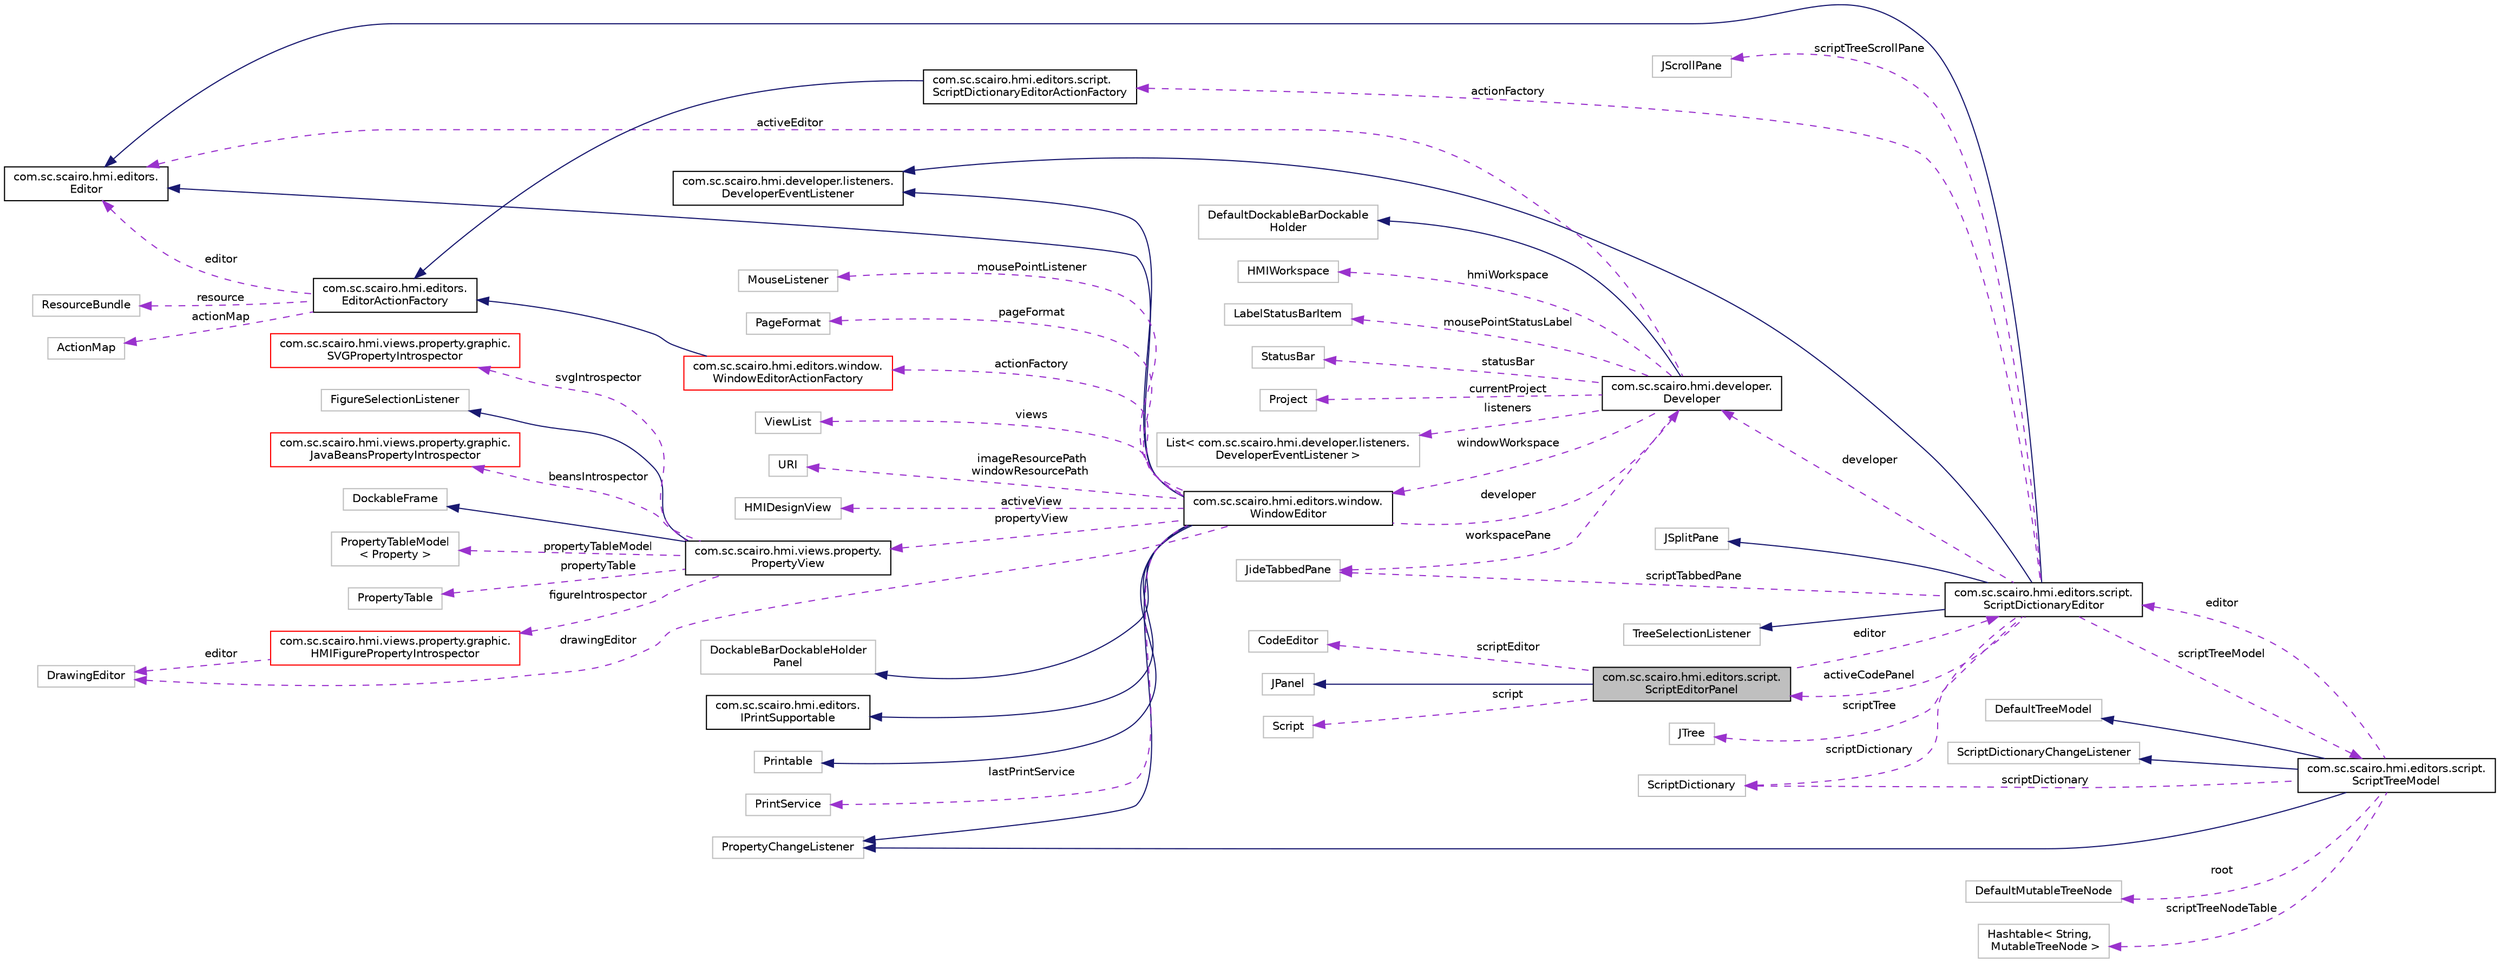digraph "com.sc.scairo.hmi.editors.script.ScriptEditorPanel"
{
 // LATEX_PDF_SIZE
  edge [fontname="Helvetica",fontsize="10",labelfontname="Helvetica",labelfontsize="10"];
  node [fontname="Helvetica",fontsize="10",shape=record];
  rankdir="LR";
  Node1 [label="com.sc.scairo.hmi.editors.script.\lScriptEditorPanel",height=0.2,width=0.4,color="black", fillcolor="grey75", style="filled", fontcolor="black",tooltip=" "];
  Node2 -> Node1 [dir="back",color="midnightblue",fontsize="10",style="solid",fontname="Helvetica"];
  Node2 [label="JPanel",height=0.2,width=0.4,color="grey75", fillcolor="white", style="filled",tooltip=" "];
  Node3 -> Node1 [dir="back",color="darkorchid3",fontsize="10",style="dashed",label=" script" ,fontname="Helvetica"];
  Node3 [label="Script",height=0.2,width=0.4,color="grey75", fillcolor="white", style="filled",tooltip=" "];
  Node4 -> Node1 [dir="back",color="darkorchid3",fontsize="10",style="dashed",label=" scriptEditor" ,fontname="Helvetica"];
  Node4 [label="CodeEditor",height=0.2,width=0.4,color="grey75", fillcolor="white", style="filled",tooltip=" "];
  Node5 -> Node1 [dir="back",color="darkorchid3",fontsize="10",style="dashed",label=" editor" ,fontname="Helvetica"];
  Node5 [label="com.sc.scairo.hmi.editors.script.\lScriptDictionaryEditor",height=0.2,width=0.4,color="black", fillcolor="white", style="filled",URL="$classcom_1_1sc_1_1scairo_1_1hmi_1_1editors_1_1script_1_1_script_dictionary_editor.html",tooltip=" "];
  Node6 -> Node5 [dir="back",color="midnightblue",fontsize="10",style="solid",fontname="Helvetica"];
  Node6 [label="JSplitPane",height=0.2,width=0.4,color="grey75", fillcolor="white", style="filled",tooltip=" "];
  Node7 -> Node5 [dir="back",color="midnightblue",fontsize="10",style="solid",fontname="Helvetica"];
  Node7 [label="com.sc.scairo.hmi.developer.listeners.\lDeveloperEventListener",height=0.2,width=0.4,color="black", fillcolor="white", style="filled",URL="$interfacecom_1_1sc_1_1scairo_1_1hmi_1_1developer_1_1listeners_1_1_developer_event_listener.html",tooltip=" "];
  Node8 -> Node5 [dir="back",color="midnightblue",fontsize="10",style="solid",fontname="Helvetica"];
  Node8 [label="com.sc.scairo.hmi.editors.\lEditor",height=0.2,width=0.4,color="black", fillcolor="white", style="filled",URL="$interfacecom_1_1sc_1_1scairo_1_1hmi_1_1editors_1_1_editor.html",tooltip=" "];
  Node9 -> Node5 [dir="back",color="midnightblue",fontsize="10",style="solid",fontname="Helvetica"];
  Node9 [label="TreeSelectionListener",height=0.2,width=0.4,color="grey75", fillcolor="white", style="filled",tooltip=" "];
  Node10 -> Node5 [dir="back",color="darkorchid3",fontsize="10",style="dashed",label=" scriptTreeModel" ,fontname="Helvetica"];
  Node10 [label="com.sc.scairo.hmi.editors.script.\lScriptTreeModel",height=0.2,width=0.4,color="black", fillcolor="white", style="filled",URL="$classcom_1_1sc_1_1scairo_1_1hmi_1_1editors_1_1script_1_1_script_tree_model.html",tooltip=" "];
  Node11 -> Node10 [dir="back",color="midnightblue",fontsize="10",style="solid",fontname="Helvetica"];
  Node11 [label="DefaultTreeModel",height=0.2,width=0.4,color="grey75", fillcolor="white", style="filled",tooltip=" "];
  Node12 -> Node10 [dir="back",color="midnightblue",fontsize="10",style="solid",fontname="Helvetica"];
  Node12 [label="ScriptDictionaryChangeListener",height=0.2,width=0.4,color="grey75", fillcolor="white", style="filled",tooltip=" "];
  Node13 -> Node10 [dir="back",color="midnightblue",fontsize="10",style="solid",fontname="Helvetica"];
  Node13 [label="PropertyChangeListener",height=0.2,width=0.4,color="grey75", fillcolor="white", style="filled",tooltip=" "];
  Node14 -> Node10 [dir="back",color="darkorchid3",fontsize="10",style="dashed",label=" scriptDictionary" ,fontname="Helvetica"];
  Node14 [label="ScriptDictionary",height=0.2,width=0.4,color="grey75", fillcolor="white", style="filled",tooltip=" "];
  Node15 -> Node10 [dir="back",color="darkorchid3",fontsize="10",style="dashed",label=" root" ,fontname="Helvetica"];
  Node15 [label="DefaultMutableTreeNode",height=0.2,width=0.4,color="grey75", fillcolor="white", style="filled",tooltip=" "];
  Node16 -> Node10 [dir="back",color="darkorchid3",fontsize="10",style="dashed",label=" scriptTreeNodeTable" ,fontname="Helvetica"];
  Node16 [label="Hashtable\< String,\l MutableTreeNode \>",height=0.2,width=0.4,color="grey75", fillcolor="white", style="filled",tooltip=" "];
  Node5 -> Node10 [dir="back",color="darkorchid3",fontsize="10",style="dashed",label=" editor" ,fontname="Helvetica"];
  Node14 -> Node5 [dir="back",color="darkorchid3",fontsize="10",style="dashed",label=" scriptDictionary" ,fontname="Helvetica"];
  Node17 -> Node5 [dir="back",color="darkorchid3",fontsize="10",style="dashed",label=" actionFactory" ,fontname="Helvetica"];
  Node17 [label="com.sc.scairo.hmi.editors.script.\lScriptDictionaryEditorActionFactory",height=0.2,width=0.4,color="black", fillcolor="white", style="filled",URL="$classcom_1_1sc_1_1scairo_1_1hmi_1_1editors_1_1script_1_1_script_dictionary_editor_action_factory.html",tooltip=" "];
  Node18 -> Node17 [dir="back",color="midnightblue",fontsize="10",style="solid",fontname="Helvetica"];
  Node18 [label="com.sc.scairo.hmi.editors.\lEditorActionFactory",height=0.2,width=0.4,color="black", fillcolor="white", style="filled",URL="$classcom_1_1sc_1_1scairo_1_1hmi_1_1editors_1_1_editor_action_factory.html",tooltip=" "];
  Node19 -> Node18 [dir="back",color="darkorchid3",fontsize="10",style="dashed",label=" resource" ,fontname="Helvetica"];
  Node19 [label="ResourceBundle",height=0.2,width=0.4,color="grey75", fillcolor="white", style="filled",tooltip=" "];
  Node20 -> Node18 [dir="back",color="darkorchid3",fontsize="10",style="dashed",label=" actionMap" ,fontname="Helvetica"];
  Node20 [label="ActionMap",height=0.2,width=0.4,color="grey75", fillcolor="white", style="filled",tooltip=" "];
  Node8 -> Node18 [dir="back",color="darkorchid3",fontsize="10",style="dashed",label=" editor" ,fontname="Helvetica"];
  Node21 -> Node5 [dir="back",color="darkorchid3",fontsize="10",style="dashed",label=" scriptTabbedPane" ,fontname="Helvetica"];
  Node21 [label="JideTabbedPane",height=0.2,width=0.4,color="grey75", fillcolor="white", style="filled",tooltip=" "];
  Node22 -> Node5 [dir="back",color="darkorchid3",fontsize="10",style="dashed",label=" developer" ,fontname="Helvetica"];
  Node22 [label="com.sc.scairo.hmi.developer.\lDeveloper",height=0.2,width=0.4,color="black", fillcolor="white", style="filled",URL="$classcom_1_1sc_1_1scairo_1_1hmi_1_1developer_1_1_developer.html",tooltip=" "];
  Node23 -> Node22 [dir="back",color="midnightblue",fontsize="10",style="solid",fontname="Helvetica"];
  Node23 [label="DefaultDockableBarDockable\lHolder",height=0.2,width=0.4,color="grey75", fillcolor="white", style="filled",tooltip=" "];
  Node24 -> Node22 [dir="back",color="darkorchid3",fontsize="10",style="dashed",label=" hmiWorkspace" ,fontname="Helvetica"];
  Node24 [label="HMIWorkspace",height=0.2,width=0.4,color="grey75", fillcolor="white", style="filled",tooltip=" "];
  Node25 -> Node22 [dir="back",color="darkorchid3",fontsize="10",style="dashed",label=" windowWorkspace" ,fontname="Helvetica"];
  Node25 [label="com.sc.scairo.hmi.editors.window.\lWindowEditor",height=0.2,width=0.4,color="black", fillcolor="white", style="filled",URL="$classcom_1_1sc_1_1scairo_1_1hmi_1_1editors_1_1window_1_1_window_editor.html",tooltip=" "];
  Node26 -> Node25 [dir="back",color="midnightblue",fontsize="10",style="solid",fontname="Helvetica"];
  Node26 [label="DockableBarDockableHolder\lPanel",height=0.2,width=0.4,color="grey75", fillcolor="white", style="filled",tooltip=" "];
  Node7 -> Node25 [dir="back",color="midnightblue",fontsize="10",style="solid",fontname="Helvetica"];
  Node13 -> Node25 [dir="back",color="midnightblue",fontsize="10",style="solid",fontname="Helvetica"];
  Node8 -> Node25 [dir="back",color="midnightblue",fontsize="10",style="solid",fontname="Helvetica"];
  Node27 -> Node25 [dir="back",color="midnightblue",fontsize="10",style="solid",fontname="Helvetica"];
  Node27 [label="com.sc.scairo.hmi.editors.\lIPrintSupportable",height=0.2,width=0.4,color="black", fillcolor="white", style="filled",URL="$interfacecom_1_1sc_1_1scairo_1_1hmi_1_1editors_1_1_i_print_supportable.html",tooltip=" "];
  Node28 -> Node25 [dir="back",color="midnightblue",fontsize="10",style="solid",fontname="Helvetica"];
  Node28 [label="Printable",height=0.2,width=0.4,color="grey75", fillcolor="white", style="filled",tooltip=" "];
  Node29 -> Node25 [dir="back",color="darkorchid3",fontsize="10",style="dashed",label=" drawingEditor" ,fontname="Helvetica"];
  Node29 [label="DrawingEditor",height=0.2,width=0.4,color="grey75", fillcolor="white", style="filled",tooltip=" "];
  Node30 -> Node25 [dir="back",color="darkorchid3",fontsize="10",style="dashed",label=" lastPrintService" ,fontname="Helvetica"];
  Node30 [label="PrintService",height=0.2,width=0.4,color="grey75", fillcolor="white", style="filled",tooltip=" "];
  Node31 -> Node25 [dir="back",color="darkorchid3",fontsize="10",style="dashed",label=" mousePointListener" ,fontname="Helvetica"];
  Node31 [label="MouseListener",height=0.2,width=0.4,color="grey75", fillcolor="white", style="filled",tooltip=" "];
  Node32 -> Node25 [dir="back",color="darkorchid3",fontsize="10",style="dashed",label=" pageFormat" ,fontname="Helvetica"];
  Node32 [label="PageFormat",height=0.2,width=0.4,color="grey75", fillcolor="white", style="filled",tooltip=" "];
  Node33 -> Node25 [dir="back",color="darkorchid3",fontsize="10",style="dashed",label=" views" ,fontname="Helvetica"];
  Node33 [label="ViewList",height=0.2,width=0.4,color="grey75", fillcolor="white", style="filled",tooltip=" "];
  Node34 -> Node25 [dir="back",color="darkorchid3",fontsize="10",style="dashed",label=" imageResourcePath\nwindowResourcePath" ,fontname="Helvetica"];
  Node34 [label="URI",height=0.2,width=0.4,color="grey75", fillcolor="white", style="filled",tooltip=" "];
  Node35 -> Node25 [dir="back",color="darkorchid3",fontsize="10",style="dashed",label=" activeView" ,fontname="Helvetica"];
  Node35 [label="HMIDesignView",height=0.2,width=0.4,color="grey75", fillcolor="white", style="filled",tooltip=" "];
  Node22 -> Node25 [dir="back",color="darkorchid3",fontsize="10",style="dashed",label=" developer" ,fontname="Helvetica"];
  Node36 -> Node25 [dir="back",color="darkorchid3",fontsize="10",style="dashed",label=" propertyView" ,fontname="Helvetica"];
  Node36 [label="com.sc.scairo.hmi.views.property.\lPropertyView",height=0.2,width=0.4,color="black", fillcolor="white", style="filled",URL="$classcom_1_1sc_1_1scairo_1_1hmi_1_1views_1_1property_1_1_property_view.html",tooltip=" "];
  Node37 -> Node36 [dir="back",color="midnightblue",fontsize="10",style="solid",fontname="Helvetica"];
  Node37 [label="DockableFrame",height=0.2,width=0.4,color="grey75", fillcolor="white", style="filled",tooltip=" "];
  Node38 -> Node36 [dir="back",color="midnightblue",fontsize="10",style="solid",fontname="Helvetica"];
  Node38 [label="FigureSelectionListener",height=0.2,width=0.4,color="grey75", fillcolor="white", style="filled",tooltip=" "];
  Node39 -> Node36 [dir="back",color="darkorchid3",fontsize="10",style="dashed",label=" beansIntrospector" ,fontname="Helvetica"];
  Node39 [label="com.sc.scairo.hmi.views.property.graphic.\lJavaBeansPropertyIntrospector",height=0.2,width=0.4,color="red", fillcolor="white", style="filled",URL="$classcom_1_1sc_1_1scairo_1_1hmi_1_1views_1_1property_1_1graphic_1_1_java_beans_property_introspector.html",tooltip=" "];
  Node53 -> Node36 [dir="back",color="darkorchid3",fontsize="10",style="dashed",label=" figureIntrospector" ,fontname="Helvetica"];
  Node53 [label="com.sc.scairo.hmi.views.property.graphic.\lHMIFigurePropertyIntrospector",height=0.2,width=0.4,color="red", fillcolor="white", style="filled",URL="$classcom_1_1sc_1_1scairo_1_1hmi_1_1views_1_1property_1_1graphic_1_1_h_m_i_figure_property_introspector.html",tooltip=" "];
  Node29 -> Node53 [dir="back",color="darkorchid3",fontsize="10",style="dashed",label=" editor" ,fontname="Helvetica"];
  Node57 -> Node36 [dir="back",color="darkorchid3",fontsize="10",style="dashed",label=" propertyTableModel" ,fontname="Helvetica"];
  Node57 [label="PropertyTableModel\l\< Property \>",height=0.2,width=0.4,color="grey75", fillcolor="white", style="filled",tooltip=" "];
  Node58 -> Node36 [dir="back",color="darkorchid3",fontsize="10",style="dashed",label=" propertyTable" ,fontname="Helvetica"];
  Node58 [label="PropertyTable",height=0.2,width=0.4,color="grey75", fillcolor="white", style="filled",tooltip=" "];
  Node59 -> Node36 [dir="back",color="darkorchid3",fontsize="10",style="dashed",label=" svgIntrospector" ,fontname="Helvetica"];
  Node59 [label="com.sc.scairo.hmi.views.property.graphic.\lSVGPropertyIntrospector",height=0.2,width=0.4,color="red", fillcolor="white", style="filled",URL="$classcom_1_1sc_1_1scairo_1_1hmi_1_1views_1_1property_1_1graphic_1_1_s_v_g_property_introspector.html",tooltip=" "];
  Node62 -> Node25 [dir="back",color="darkorchid3",fontsize="10",style="dashed",label=" actionFactory" ,fontname="Helvetica"];
  Node62 [label="com.sc.scairo.hmi.editors.window.\lWindowEditorActionFactory",height=0.2,width=0.4,color="red", fillcolor="white", style="filled",URL="$classcom_1_1sc_1_1scairo_1_1hmi_1_1editors_1_1window_1_1_window_editor_action_factory.html",tooltip=" "];
  Node18 -> Node62 [dir="back",color="midnightblue",fontsize="10",style="solid",fontname="Helvetica"];
  Node67 -> Node22 [dir="back",color="darkorchid3",fontsize="10",style="dashed",label=" mousePointStatusLabel" ,fontname="Helvetica"];
  Node67 [label="LabelStatusBarItem",height=0.2,width=0.4,color="grey75", fillcolor="white", style="filled",tooltip=" "];
  Node21 -> Node22 [dir="back",color="darkorchid3",fontsize="10",style="dashed",label=" workspacePane" ,fontname="Helvetica"];
  Node68 -> Node22 [dir="back",color="darkorchid3",fontsize="10",style="dashed",label=" statusBar" ,fontname="Helvetica"];
  Node68 [label="StatusBar",height=0.2,width=0.4,color="grey75", fillcolor="white", style="filled",tooltip=" "];
  Node69 -> Node22 [dir="back",color="darkorchid3",fontsize="10",style="dashed",label=" currentProject" ,fontname="Helvetica"];
  Node69 [label="Project",height=0.2,width=0.4,color="grey75", fillcolor="white", style="filled",tooltip=" "];
  Node70 -> Node22 [dir="back",color="darkorchid3",fontsize="10",style="dashed",label=" listeners" ,fontname="Helvetica"];
  Node70 [label="List\< com.sc.scairo.hmi.developer.listeners.\lDeveloperEventListener \>",height=0.2,width=0.4,color="grey75", fillcolor="white", style="filled",tooltip=" "];
  Node8 -> Node22 [dir="back",color="darkorchid3",fontsize="10",style="dashed",label=" activeEditor" ,fontname="Helvetica"];
  Node1 -> Node5 [dir="back",color="darkorchid3",fontsize="10",style="dashed",label=" activeCodePanel" ,fontname="Helvetica"];
  Node71 -> Node5 [dir="back",color="darkorchid3",fontsize="10",style="dashed",label=" scriptTree" ,fontname="Helvetica"];
  Node71 [label="JTree",height=0.2,width=0.4,color="grey75", fillcolor="white", style="filled",tooltip=" "];
  Node72 -> Node5 [dir="back",color="darkorchid3",fontsize="10",style="dashed",label=" scriptTreeScrollPane" ,fontname="Helvetica"];
  Node72 [label="JScrollPane",height=0.2,width=0.4,color="grey75", fillcolor="white", style="filled",tooltip=" "];
}
